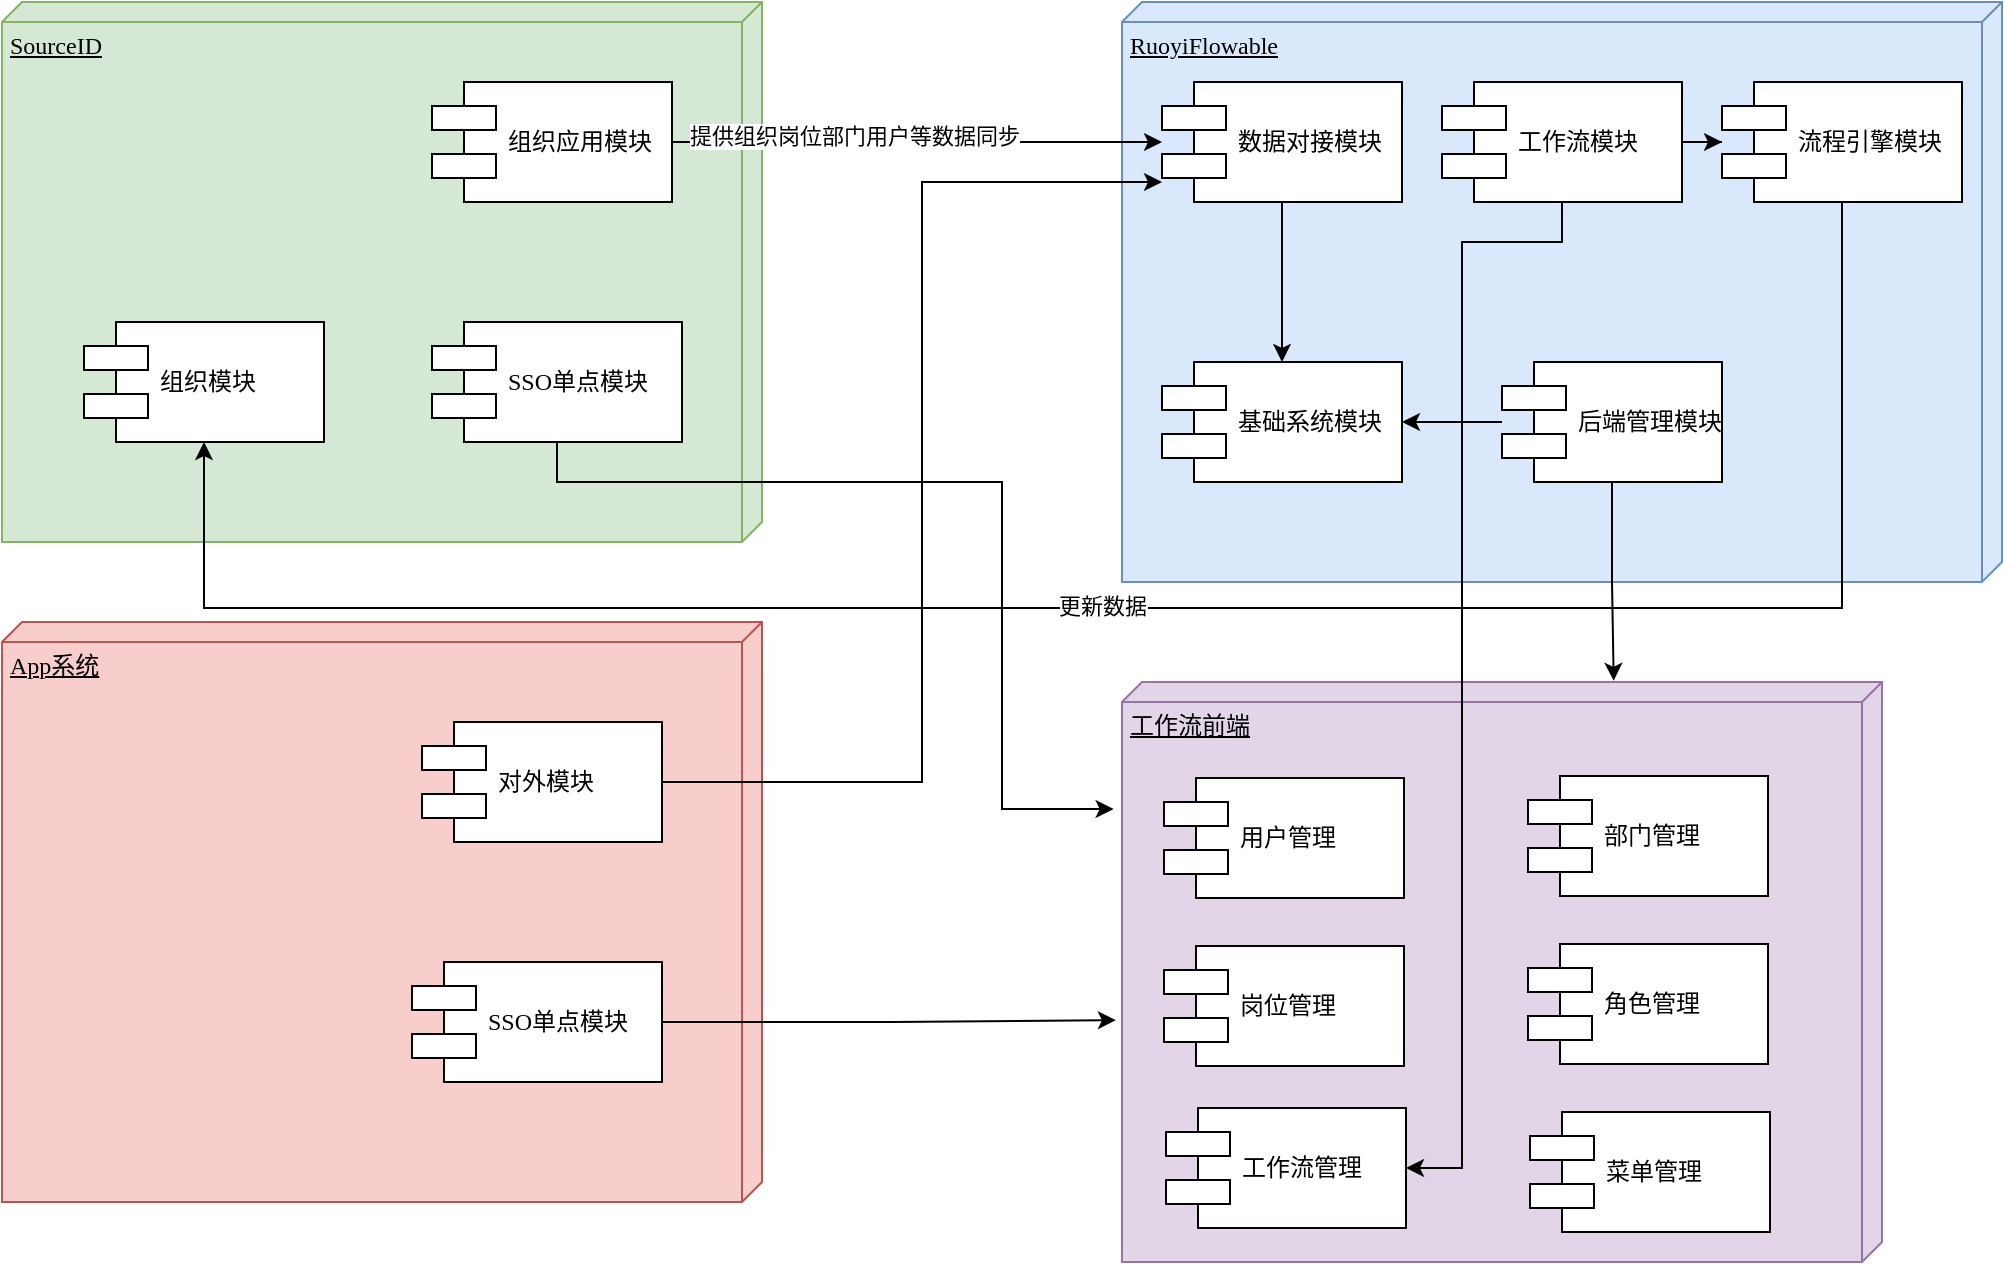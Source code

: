<mxfile version="20.0.1" type="github">
  <diagram name="Page-1" id="5f0bae14-7c28-e335-631c-24af17079c00">
    <mxGraphModel dx="1171" dy="749" grid="0" gridSize="10" guides="1" tooltips="1" connect="1" arrows="1" fold="1" page="1" pageScale="1" pageWidth="1100" pageHeight="850" background="none" math="0" shadow="0">
      <root>
        <mxCell id="0" />
        <mxCell id="1" parent="0" />
        <mxCell id="39150e848f15840c-1" value="SourceID" style="verticalAlign=top;align=left;spacingTop=8;spacingLeft=2;spacingRight=12;shape=cube;size=10;direction=south;fontStyle=4;html=1;rounded=0;shadow=0;comic=0;labelBackgroundColor=none;strokeWidth=1;fontFamily=Verdana;fontSize=12;fillColor=#d5e8d4;strokeColor=#82b366;" parent="1" vertex="1">
          <mxGeometry x="43" y="70" width="380" height="270" as="geometry" />
        </mxCell>
        <mxCell id="39150e848f15840c-2" value="RuoyiFlowable" style="verticalAlign=top;align=left;spacingTop=8;spacingLeft=2;spacingRight=12;shape=cube;size=10;direction=south;fontStyle=4;html=1;rounded=0;shadow=0;comic=0;labelBackgroundColor=none;strokeWidth=1;fontFamily=Verdana;fontSize=12;fillColor=#dae8fc;strokeColor=#6c8ebf;" parent="1" vertex="1">
          <mxGeometry x="603" y="70" width="440" height="290" as="geometry" />
        </mxCell>
        <mxCell id="39150e848f15840c-3" value="App系统" style="verticalAlign=top;align=left;spacingTop=8;spacingLeft=2;spacingRight=12;shape=cube;size=10;direction=south;fontStyle=4;html=1;rounded=0;shadow=0;comic=0;labelBackgroundColor=none;strokeWidth=1;fontFamily=Verdana;fontSize=12;fillColor=#f8cecc;strokeColor=#b85450;" parent="1" vertex="1">
          <mxGeometry x="43" y="380" width="380" height="290" as="geometry" />
        </mxCell>
        <mxCell id="gfJlG4u2p-3kc8zNwAl6-47" style="edgeStyle=orthogonalEdgeStyle;rounded=0;orthogonalLoop=1;jettySize=auto;html=1;" edge="1" parent="1" source="39150e848f15840c-5" target="gfJlG4u2p-3kc8zNwAl6-3">
          <mxGeometry relative="1" as="geometry" />
        </mxCell>
        <mxCell id="gfJlG4u2p-3kc8zNwAl6-48" value="提供组织岗位部门用户等数据同步" style="edgeLabel;html=1;align=center;verticalAlign=middle;resizable=0;points=[];" vertex="1" connectable="0" parent="gfJlG4u2p-3kc8zNwAl6-47">
          <mxGeometry x="-0.258" y="3" relative="1" as="geometry">
            <mxPoint as="offset" />
          </mxGeometry>
        </mxCell>
        <mxCell id="39150e848f15840c-5" value="组织应用模块" style="shape=component;align=left;spacingLeft=36;rounded=0;shadow=0;comic=0;labelBackgroundColor=none;strokeWidth=1;fontFamily=Verdana;fontSize=12;html=1;" parent="1" vertex="1">
          <mxGeometry x="258" y="110" width="120" height="60" as="geometry" />
        </mxCell>
        <mxCell id="gfJlG4u2p-3kc8zNwAl6-52" style="edgeStyle=orthogonalEdgeStyle;rounded=0;orthogonalLoop=1;jettySize=auto;html=1;" edge="1" parent="1" source="39150e848f15840c-7" target="gfJlG4u2p-3kc8zNwAl6-39">
          <mxGeometry relative="1" as="geometry" />
        </mxCell>
        <mxCell id="39150e848f15840c-7" value="工作流模块" style="shape=component;align=left;spacingLeft=36;rounded=0;shadow=0;comic=0;labelBackgroundColor=none;strokeWidth=1;fontFamily=Verdana;fontSize=12;html=1;" parent="1" vertex="1">
          <mxGeometry x="763" y="110" width="120" height="60" as="geometry" />
        </mxCell>
        <mxCell id="gfJlG4u2p-3kc8zNwAl6-46" style="edgeStyle=orthogonalEdgeStyle;rounded=0;orthogonalLoop=1;jettySize=auto;html=1;" edge="1" parent="1" source="39150e848f15840c-10" target="gfJlG4u2p-3kc8zNwAl6-3">
          <mxGeometry relative="1" as="geometry">
            <Array as="points">
              <mxPoint x="503" y="460" />
              <mxPoint x="503" y="160" />
            </Array>
          </mxGeometry>
        </mxCell>
        <mxCell id="39150e848f15840c-10" value="对外模块" style="shape=component;align=left;spacingLeft=36;rounded=0;shadow=0;comic=0;labelBackgroundColor=none;strokeWidth=1;fontFamily=Verdana;fontSize=12;html=1;" parent="1" vertex="1">
          <mxGeometry x="253" y="430" width="120" height="60" as="geometry" />
        </mxCell>
        <mxCell id="gfJlG4u2p-3kc8zNwAl6-53" style="edgeStyle=orthogonalEdgeStyle;rounded=0;orthogonalLoop=1;jettySize=auto;html=1;" edge="1" parent="1" source="gfJlG4u2p-3kc8zNwAl6-3" target="gfJlG4u2p-3kc8zNwAl6-22">
          <mxGeometry relative="1" as="geometry" />
        </mxCell>
        <mxCell id="gfJlG4u2p-3kc8zNwAl6-3" value="数据对接模块" style="shape=component;align=left;spacingLeft=36;rounded=0;shadow=0;comic=0;labelBackgroundColor=none;strokeWidth=1;fontFamily=Verdana;fontSize=12;html=1;" vertex="1" parent="1">
          <mxGeometry x="623" y="110" width="120" height="60" as="geometry" />
        </mxCell>
        <mxCell id="gfJlG4u2p-3kc8zNwAl6-8" value="" style="edgeStyle=elbowEdgeStyle;rounded=0;html=1;labelBackgroundColor=none;startArrow=none;startFill=0;startSize=8;endArrow=none;endFill=0;endSize=16;fontFamily=Verdana;fontSize=12;" edge="1" parent="1">
          <mxGeometry relative="1" as="geometry">
            <mxPoint x="523" y="145" as="sourcePoint" />
            <mxPoint x="523" y="145" as="targetPoint" />
          </mxGeometry>
        </mxCell>
        <mxCell id="gfJlG4u2p-3kc8zNwAl6-22" value="基础系统模块" style="shape=component;align=left;spacingLeft=36;rounded=0;shadow=0;comic=0;labelBackgroundColor=none;strokeWidth=1;fontFamily=Verdana;fontSize=12;html=1;" vertex="1" parent="1">
          <mxGeometry x="623" y="250" width="120" height="60" as="geometry" />
        </mxCell>
        <mxCell id="gfJlG4u2p-3kc8zNwAl6-51" style="edgeStyle=orthogonalEdgeStyle;rounded=0;orthogonalLoop=1;jettySize=auto;html=1;entryX=1;entryY=0.5;entryDx=0;entryDy=0;" edge="1" parent="1" source="gfJlG4u2p-3kc8zNwAl6-25" target="gfJlG4u2p-3kc8zNwAl6-22">
          <mxGeometry relative="1" as="geometry" />
        </mxCell>
        <mxCell id="gfJlG4u2p-3kc8zNwAl6-25" value="后端管理模块" style="shape=component;align=left;spacingLeft=36;rounded=0;shadow=0;comic=0;labelBackgroundColor=none;strokeWidth=1;fontFamily=Verdana;fontSize=12;html=1;" vertex="1" parent="1">
          <mxGeometry x="793" y="250" width="110" height="60" as="geometry" />
        </mxCell>
        <mxCell id="gfJlG4u2p-3kc8zNwAl6-27" value="工作流前端" style="verticalAlign=top;align=left;spacingTop=8;spacingLeft=2;spacingRight=12;shape=cube;size=10;direction=south;fontStyle=4;html=1;rounded=0;shadow=0;comic=0;labelBackgroundColor=none;strokeWidth=1;fontFamily=Verdana;fontSize=12;fillColor=#e1d5e7;strokeColor=#9673a6;" vertex="1" parent="1">
          <mxGeometry x="603" y="410" width="380" height="290" as="geometry" />
        </mxCell>
        <mxCell id="gfJlG4u2p-3kc8zNwAl6-29" value="用户管理" style="shape=component;align=left;spacingLeft=36;rounded=0;shadow=0;comic=0;labelBackgroundColor=none;strokeWidth=1;fontFamily=Verdana;fontSize=12;html=1;" vertex="1" parent="1">
          <mxGeometry x="624" y="458" width="120" height="60" as="geometry" />
        </mxCell>
        <mxCell id="gfJlG4u2p-3kc8zNwAl6-30" value="部门管理" style="shape=component;align=left;spacingLeft=36;rounded=0;shadow=0;comic=0;labelBackgroundColor=none;strokeWidth=1;fontFamily=Verdana;fontSize=12;html=1;" vertex="1" parent="1">
          <mxGeometry x="806" y="457" width="120" height="60" as="geometry" />
        </mxCell>
        <mxCell id="gfJlG4u2p-3kc8zNwAl6-33" value="岗位管理" style="shape=component;align=left;spacingLeft=36;rounded=0;shadow=0;comic=0;labelBackgroundColor=none;strokeWidth=1;fontFamily=Verdana;fontSize=12;html=1;" vertex="1" parent="1">
          <mxGeometry x="624" y="542" width="120" height="60" as="geometry" />
        </mxCell>
        <mxCell id="gfJlG4u2p-3kc8zNwAl6-34" value="角色管理" style="shape=component;align=left;spacingLeft=36;rounded=0;shadow=0;comic=0;labelBackgroundColor=none;strokeWidth=1;fontFamily=Verdana;fontSize=12;html=1;" vertex="1" parent="1">
          <mxGeometry x="806" y="541" width="120" height="60" as="geometry" />
        </mxCell>
        <mxCell id="gfJlG4u2p-3kc8zNwAl6-35" value="工作流管理" style="shape=component;align=left;spacingLeft=36;rounded=0;shadow=0;comic=0;labelBackgroundColor=none;strokeWidth=1;fontFamily=Verdana;fontSize=12;html=1;" vertex="1" parent="1">
          <mxGeometry x="625" y="623" width="120" height="60" as="geometry" />
        </mxCell>
        <mxCell id="gfJlG4u2p-3kc8zNwAl6-36" value="菜单管理" style="shape=component;align=left;spacingLeft=36;rounded=0;shadow=0;comic=0;labelBackgroundColor=none;strokeWidth=1;fontFamily=Verdana;fontSize=12;html=1;" vertex="1" parent="1">
          <mxGeometry x="807" y="625" width="120" height="60" as="geometry" />
        </mxCell>
        <mxCell id="gfJlG4u2p-3kc8zNwAl6-39" value="流程引擎模块" style="shape=component;align=left;spacingLeft=36;rounded=0;shadow=0;comic=0;labelBackgroundColor=none;strokeWidth=1;fontFamily=Verdana;fontSize=12;html=1;" vertex="1" parent="1">
          <mxGeometry x="903" y="110" width="120" height="60" as="geometry" />
        </mxCell>
        <mxCell id="gfJlG4u2p-3kc8zNwAl6-45" style="edgeStyle=orthogonalEdgeStyle;rounded=0;orthogonalLoop=1;jettySize=auto;html=1;entryX=0.219;entryY=1.011;entryDx=0;entryDy=0;entryPerimeter=0;" edge="1" parent="1" source="gfJlG4u2p-3kc8zNwAl6-42" target="gfJlG4u2p-3kc8zNwAl6-27">
          <mxGeometry relative="1" as="geometry">
            <mxPoint x="604" y="260" as="targetPoint" />
            <Array as="points">
              <mxPoint x="321" y="310" />
              <mxPoint x="543" y="310" />
              <mxPoint x="543" y="474" />
            </Array>
          </mxGeometry>
        </mxCell>
        <mxCell id="gfJlG4u2p-3kc8zNwAl6-42" value="SSO单点模块" style="shape=component;align=left;spacingLeft=36;rounded=0;shadow=0;comic=0;labelBackgroundColor=none;strokeWidth=1;fontFamily=Verdana;fontSize=12;html=1;" vertex="1" parent="1">
          <mxGeometry x="258" y="230" width="125" height="60" as="geometry" />
        </mxCell>
        <mxCell id="gfJlG4u2p-3kc8zNwAl6-49" style="edgeStyle=orthogonalEdgeStyle;rounded=0;orthogonalLoop=1;jettySize=auto;html=1;" edge="1" parent="1" source="39150e848f15840c-7" target="gfJlG4u2p-3kc8zNwAl6-35">
          <mxGeometry relative="1" as="geometry">
            <Array as="points">
              <mxPoint x="823" y="190" />
              <mxPoint x="773" y="190" />
              <mxPoint x="773" y="653" />
            </Array>
          </mxGeometry>
        </mxCell>
        <mxCell id="gfJlG4u2p-3kc8zNwAl6-50" style="edgeStyle=orthogonalEdgeStyle;rounded=0;orthogonalLoop=1;jettySize=auto;html=1;entryX=-0.002;entryY=0.353;entryDx=0;entryDy=0;entryPerimeter=0;" edge="1" parent="1" source="gfJlG4u2p-3kc8zNwAl6-25" target="gfJlG4u2p-3kc8zNwAl6-27">
          <mxGeometry relative="1" as="geometry">
            <Array as="points" />
          </mxGeometry>
        </mxCell>
        <mxCell id="gfJlG4u2p-3kc8zNwAl6-55" style="edgeStyle=orthogonalEdgeStyle;rounded=0;orthogonalLoop=1;jettySize=auto;html=1;entryX=0.583;entryY=1.008;entryDx=0;entryDy=0;entryPerimeter=0;" edge="1" parent="1" source="gfJlG4u2p-3kc8zNwAl6-54" target="gfJlG4u2p-3kc8zNwAl6-27">
          <mxGeometry relative="1" as="geometry" />
        </mxCell>
        <mxCell id="gfJlG4u2p-3kc8zNwAl6-54" value="SSO单点模块" style="shape=component;align=left;spacingLeft=36;rounded=0;shadow=0;comic=0;labelBackgroundColor=none;strokeWidth=1;fontFamily=Verdana;fontSize=12;html=1;" vertex="1" parent="1">
          <mxGeometry x="248" y="550" width="125" height="60" as="geometry" />
        </mxCell>
        <mxCell id="gfJlG4u2p-3kc8zNwAl6-56" value="组织模块" style="shape=component;align=left;spacingLeft=36;rounded=0;shadow=0;comic=0;labelBackgroundColor=none;strokeWidth=1;fontFamily=Verdana;fontSize=12;html=1;" vertex="1" parent="1">
          <mxGeometry x="84" y="230" width="120" height="60" as="geometry" />
        </mxCell>
        <mxCell id="gfJlG4u2p-3kc8zNwAl6-57" style="edgeStyle=orthogonalEdgeStyle;rounded=0;orthogonalLoop=1;jettySize=auto;html=1;exitX=0.5;exitY=1;exitDx=0;exitDy=0;" edge="1" parent="1" source="gfJlG4u2p-3kc8zNwAl6-39" target="gfJlG4u2p-3kc8zNwAl6-56">
          <mxGeometry relative="1" as="geometry">
            <mxPoint x="383.0" y="469.941" as="sourcePoint" />
            <mxPoint x="633" y="170.059" as="targetPoint" />
            <Array as="points">
              <mxPoint x="963" y="373" />
              <mxPoint x="144" y="373" />
            </Array>
          </mxGeometry>
        </mxCell>
        <mxCell id="gfJlG4u2p-3kc8zNwAl6-58" value="更新数据" style="edgeLabel;html=1;align=center;verticalAlign=middle;resizable=0;points=[];" vertex="1" connectable="0" parent="gfJlG4u2p-3kc8zNwAl6-57">
          <mxGeometry x="0.037" y="-1" relative="1" as="geometry">
            <mxPoint as="offset" />
          </mxGeometry>
        </mxCell>
      </root>
    </mxGraphModel>
  </diagram>
</mxfile>
